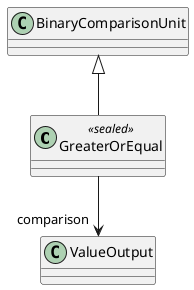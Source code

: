@startuml
class GreaterOrEqual <<sealed>> {
}
BinaryComparisonUnit <|-- GreaterOrEqual
GreaterOrEqual --> "comparison" ValueOutput
@enduml
